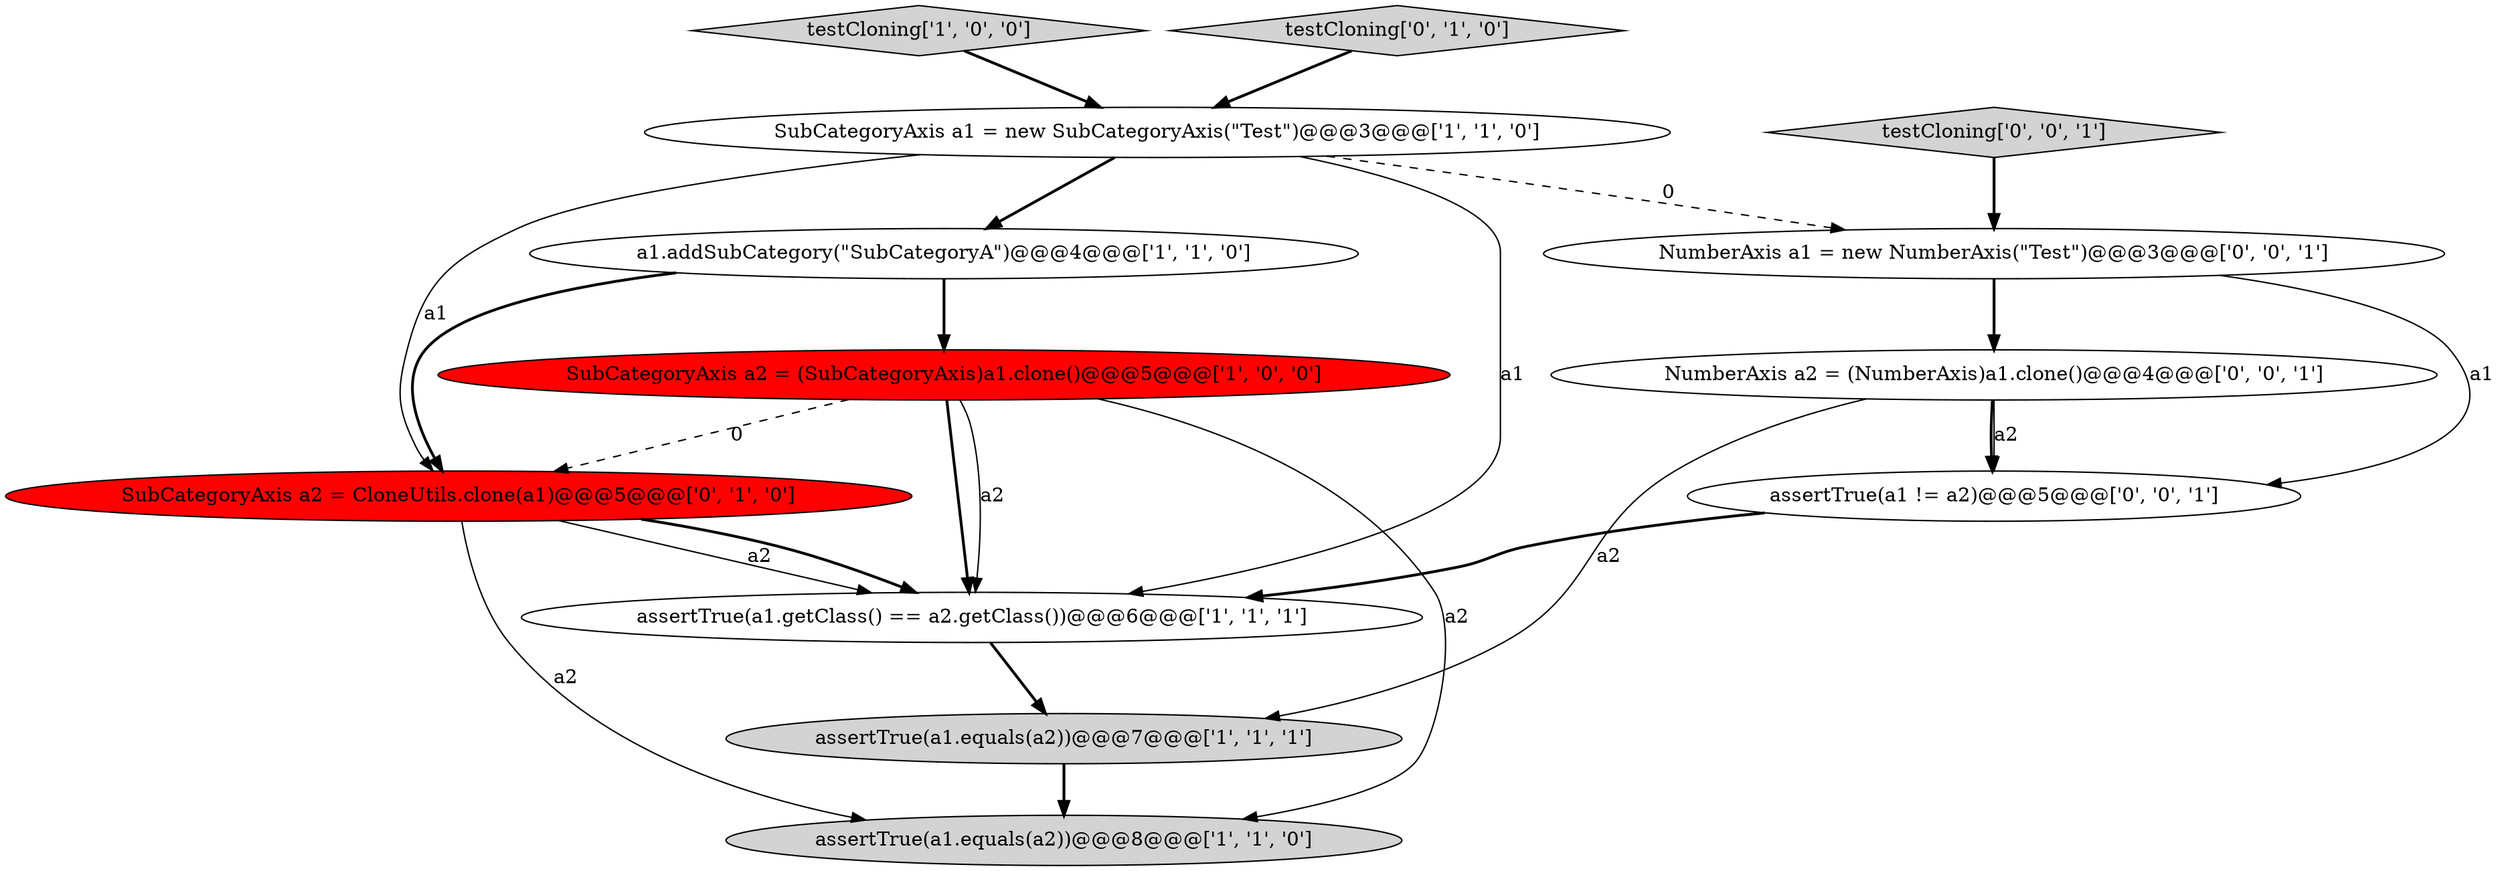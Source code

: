 digraph {
12 [style = filled, label = "assertTrue(a1 != a2)@@@5@@@['0', '0', '1']", fillcolor = white, shape = ellipse image = "AAA0AAABBB3BBB"];
1 [style = filled, label = "testCloning['1', '0', '0']", fillcolor = lightgray, shape = diamond image = "AAA0AAABBB1BBB"];
8 [style = filled, label = "testCloning['0', '1', '0']", fillcolor = lightgray, shape = diamond image = "AAA0AAABBB2BBB"];
10 [style = filled, label = "testCloning['0', '0', '1']", fillcolor = lightgray, shape = diamond image = "AAA0AAABBB3BBB"];
11 [style = filled, label = "NumberAxis a2 = (NumberAxis)a1.clone()@@@4@@@['0', '0', '1']", fillcolor = white, shape = ellipse image = "AAA0AAABBB3BBB"];
2 [style = filled, label = "SubCategoryAxis a2 = (SubCategoryAxis)a1.clone()@@@5@@@['1', '0', '0']", fillcolor = red, shape = ellipse image = "AAA1AAABBB1BBB"];
3 [style = filled, label = "a1.addSubCategory(\"SubCategoryA\")@@@4@@@['1', '1', '0']", fillcolor = white, shape = ellipse image = "AAA0AAABBB1BBB"];
6 [style = filled, label = "assertTrue(a1.equals(a2))@@@8@@@['1', '1', '0']", fillcolor = lightgray, shape = ellipse image = "AAA0AAABBB1BBB"];
0 [style = filled, label = "SubCategoryAxis a1 = new SubCategoryAxis(\"Test\")@@@3@@@['1', '1', '0']", fillcolor = white, shape = ellipse image = "AAA0AAABBB1BBB"];
7 [style = filled, label = "SubCategoryAxis a2 = CloneUtils.clone(a1)@@@5@@@['0', '1', '0']", fillcolor = red, shape = ellipse image = "AAA1AAABBB2BBB"];
9 [style = filled, label = "NumberAxis a1 = new NumberAxis(\"Test\")@@@3@@@['0', '0', '1']", fillcolor = white, shape = ellipse image = "AAA0AAABBB3BBB"];
4 [style = filled, label = "assertTrue(a1.getClass() == a2.getClass())@@@6@@@['1', '1', '1']", fillcolor = white, shape = ellipse image = "AAA0AAABBB1BBB"];
5 [style = filled, label = "assertTrue(a1.equals(a2))@@@7@@@['1', '1', '1']", fillcolor = lightgray, shape = ellipse image = "AAA0AAABBB1BBB"];
0->3 [style = bold, label=""];
9->12 [style = solid, label="a1"];
11->12 [style = solid, label="a2"];
9->11 [style = bold, label=""];
2->6 [style = solid, label="a2"];
7->4 [style = solid, label="a2"];
2->4 [style = solid, label="a2"];
7->6 [style = solid, label="a2"];
11->12 [style = bold, label=""];
1->0 [style = bold, label=""];
7->4 [style = bold, label=""];
2->7 [style = dashed, label="0"];
2->4 [style = bold, label=""];
8->0 [style = bold, label=""];
5->6 [style = bold, label=""];
3->2 [style = bold, label=""];
12->4 [style = bold, label=""];
3->7 [style = bold, label=""];
0->7 [style = solid, label="a1"];
0->4 [style = solid, label="a1"];
11->5 [style = solid, label="a2"];
10->9 [style = bold, label=""];
0->9 [style = dashed, label="0"];
4->5 [style = bold, label=""];
}

